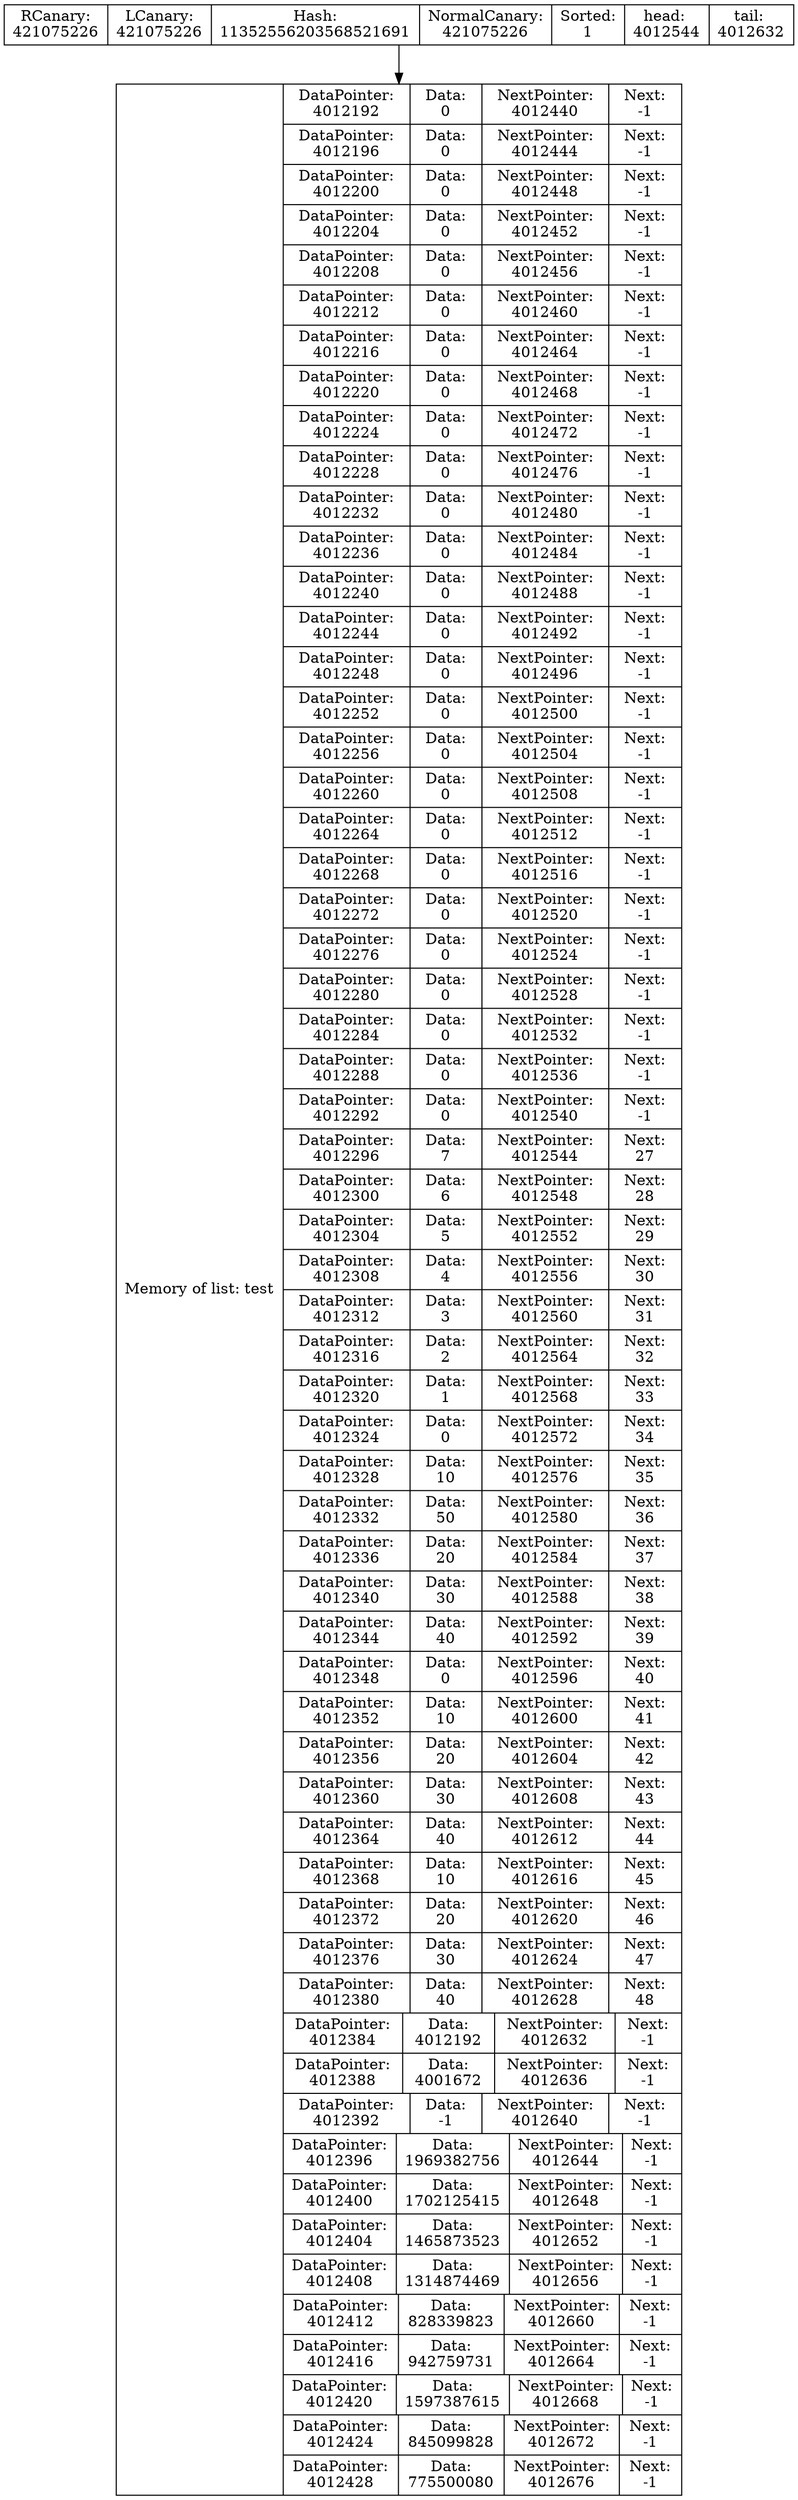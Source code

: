 digraph G{
data [shape=record,label="{Memory of list: test} | {{DataPointer:\n4012192 | Data:\n0 | NextPointer:\n4012440 | Next:\n-1}
| {DataPointer:\n4012196 | Data:\n0 | NextPointer:\n4012444 | Next:\n-1}
| {DataPointer:\n4012200 | Data:\n0 | NextPointer:\n4012448 | Next:\n-1}
| {DataPointer:\n4012204 | Data:\n0 | NextPointer:\n4012452 | Next:\n-1}
| {DataPointer:\n4012208 | Data:\n0 | NextPointer:\n4012456 | Next:\n-1}
| {DataPointer:\n4012212 | Data:\n0 | NextPointer:\n4012460 | Next:\n-1}
| {DataPointer:\n4012216 | Data:\n0 | NextPointer:\n4012464 | Next:\n-1}
| {DataPointer:\n4012220 | Data:\n0 | NextPointer:\n4012468 | Next:\n-1}
| {DataPointer:\n4012224 | Data:\n0 | NextPointer:\n4012472 | Next:\n-1}
| {DataPointer:\n4012228 | Data:\n0 | NextPointer:\n4012476 | Next:\n-1}
| {DataPointer:\n4012232 | Data:\n0 | NextPointer:\n4012480 | Next:\n-1}
| {DataPointer:\n4012236 | Data:\n0 | NextPointer:\n4012484 | Next:\n-1}
| {DataPointer:\n4012240 | Data:\n0 | NextPointer:\n4012488 | Next:\n-1}
| {DataPointer:\n4012244 | Data:\n0 | NextPointer:\n4012492 | Next:\n-1}
| {DataPointer:\n4012248 | Data:\n0 | NextPointer:\n4012496 | Next:\n-1}
| {DataPointer:\n4012252 | Data:\n0 | NextPointer:\n4012500 | Next:\n-1}
| {DataPointer:\n4012256 | Data:\n0 | NextPointer:\n4012504 | Next:\n-1}
| {DataPointer:\n4012260 | Data:\n0 | NextPointer:\n4012508 | Next:\n-1}
| {DataPointer:\n4012264 | Data:\n0 | NextPointer:\n4012512 | Next:\n-1}
| {DataPointer:\n4012268 | Data:\n0 | NextPointer:\n4012516 | Next:\n-1}
| {DataPointer:\n4012272 | Data:\n0 | NextPointer:\n4012520 | Next:\n-1}
| {DataPointer:\n4012276 | Data:\n0 | NextPointer:\n4012524 | Next:\n-1}
| {DataPointer:\n4012280 | Data:\n0 | NextPointer:\n4012528 | Next:\n-1}
| {DataPointer:\n4012284 | Data:\n0 | NextPointer:\n4012532 | Next:\n-1}
| {DataPointer:\n4012288 | Data:\n0 | NextPointer:\n4012536 | Next:\n-1}
| {DataPointer:\n4012292 | Data:\n0 | NextPointer:\n4012540 | Next:\n-1}
| {DataPointer:\n4012296 | Data:\n7 | NextPointer:\n4012544 | Next:\n27}
| {DataPointer:\n4012300 | Data:\n6 | NextPointer:\n4012548 | Next:\n28}
| {DataPointer:\n4012304 | Data:\n5 | NextPointer:\n4012552 | Next:\n29}
| {DataPointer:\n4012308 | Data:\n4 | NextPointer:\n4012556 | Next:\n30}
| {DataPointer:\n4012312 | Data:\n3 | NextPointer:\n4012560 | Next:\n31}
| {DataPointer:\n4012316 | Data:\n2 | NextPointer:\n4012564 | Next:\n32}
| {DataPointer:\n4012320 | Data:\n1 | NextPointer:\n4012568 | Next:\n33}
| {DataPointer:\n4012324 | Data:\n0 | NextPointer:\n4012572 | Next:\n34}
| {DataPointer:\n4012328 | Data:\n10 | NextPointer:\n4012576 | Next:\n35}
| {DataPointer:\n4012332 | Data:\n50 | NextPointer:\n4012580 | Next:\n36}
| {DataPointer:\n4012336 | Data:\n20 | NextPointer:\n4012584 | Next:\n37}
| {DataPointer:\n4012340 | Data:\n30 | NextPointer:\n4012588 | Next:\n38}
| {DataPointer:\n4012344 | Data:\n40 | NextPointer:\n4012592 | Next:\n39}
| {DataPointer:\n4012348 | Data:\n0 | NextPointer:\n4012596 | Next:\n40}
| {DataPointer:\n4012352 | Data:\n10 | NextPointer:\n4012600 | Next:\n41}
| {DataPointer:\n4012356 | Data:\n20 | NextPointer:\n4012604 | Next:\n42}
| {DataPointer:\n4012360 | Data:\n30 | NextPointer:\n4012608 | Next:\n43}
| {DataPointer:\n4012364 | Data:\n40 | NextPointer:\n4012612 | Next:\n44}
| {DataPointer:\n4012368 | Data:\n10 | NextPointer:\n4012616 | Next:\n45}
| {DataPointer:\n4012372 | Data:\n20 | NextPointer:\n4012620 | Next:\n46}
| {DataPointer:\n4012376 | Data:\n30 | NextPointer:\n4012624 | Next:\n47}
| {DataPointer:\n4012380 | Data:\n40 | NextPointer:\n4012628 | Next:\n48}
| {DataPointer:\n4012384 | Data:\n4012192 | NextPointer:\n4012632 | Next:\n-1}
| {DataPointer:\n4012388 | Data:\n4001672 | NextPointer:\n4012636 | Next:\n-1}
| {DataPointer:\n4012392 | Data:\n-1 | NextPointer:\n4012640 | Next:\n-1}
| {DataPointer:\n4012396 | Data:\n1969382756 | NextPointer:\n4012644 | Next:\n-1}
| {DataPointer:\n4012400 | Data:\n1702125415 | NextPointer:\n4012648 | Next:\n-1}
| {DataPointer:\n4012404 | Data:\n1465873523 | NextPointer:\n4012652 | Next:\n-1}
| {DataPointer:\n4012408 | Data:\n1314874469 | NextPointer:\n4012656 | Next:\n-1}
| {DataPointer:\n4012412 | Data:\n828339823 | NextPointer:\n4012660 | Next:\n-1}
| {DataPointer:\n4012416 | Data:\n942759731 | NextPointer:\n4012664 | Next:\n-1}
| {DataPointer:\n4012420 | Data:\n1597387615 | NextPointer:\n4012668 | Next:\n-1}
| {DataPointer:\n4012424 | Data:\n845099828 | NextPointer:\n4012672 | Next:\n-1}
| {DataPointer:\n4012428 | Data:\n775500080 | NextPointer:\n4012676 | Next:\n-1}
}"];
Shild [shape=record,label=" RCanary:\n421075226 | LCanary:\n421075226 | Hash:\n11352556203568521691 | NormalCanary:\n421075226 | Sorted:\n1 | head: \n4012544 | tail: \n4012632 "];
Shild->data
}
